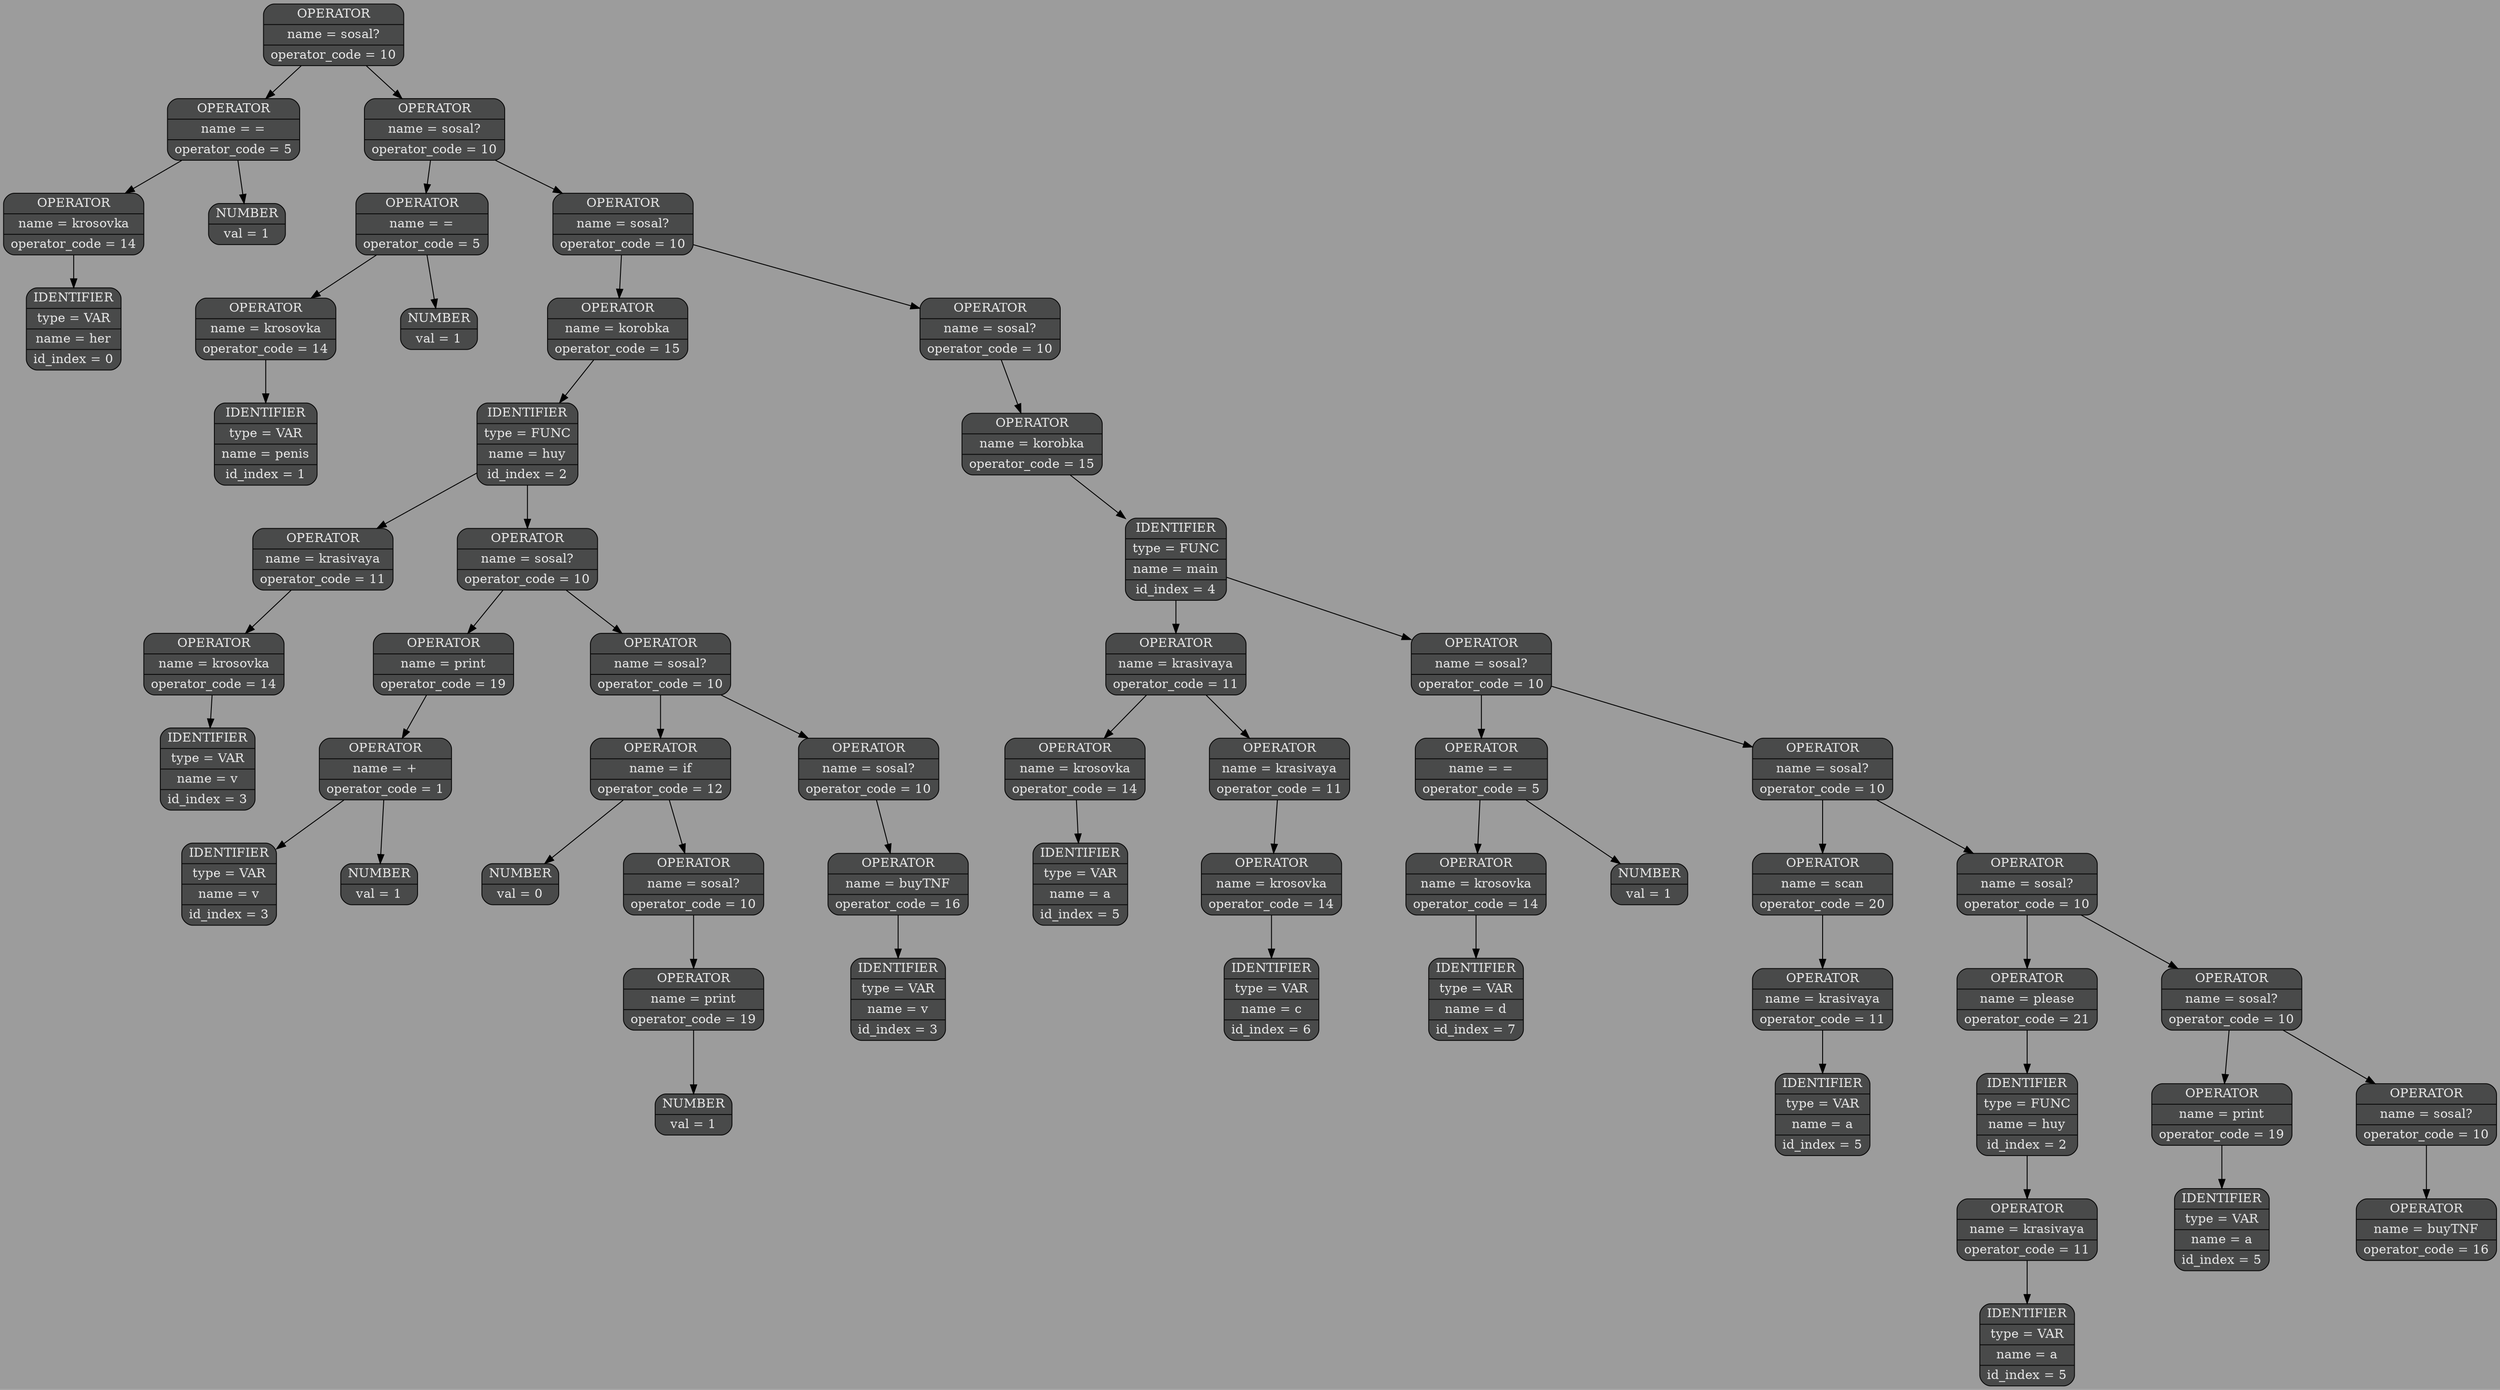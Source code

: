 digraph G{
nodesep=1;
ranksep=0.5;
rankdir=HR;
node[style=filled, color="#0a0a0a", fillcolor="#494a4a",fontcolor="#e6e6e6", fontsize=14];
edge[color="#000000", fontsize=12, penwidth=1, fontcolor = "#49006a"];
bgcolor="#9c9c9c";
elem0x7f8a49000010[shape="Mrecord", label= "{OPERATOR | name = sosal? | operator_code = 10}"];
elem0x7f8a49000010->elem0x7f8a49000088;elem0x7f8a49000088[shape="Mrecord", label= "{OPERATOR | name = = | operator_code = 5}"];
elem0x7f8a49000088->elem0x7f8a49000038;elem0x7f8a49000038[shape="Mrecord", label= "{OPERATOR | name = krosovka | operator_code = 14}"];
elem0x7f8a49000038->elem0x7f8a49000060;elem0x7f8a49000060[shape="Mrecord", label= "{IDENTIFIER | type = VAR | name = her | id_index = 0}"];
elem0x7f8a49000088->elem0x7f8a490000b0;elem0x7f8a490000b0[shape="Mrecord", label= "{NUMBER | val = 1}"];
elem0x7f8a49000010->elem0x7f8a490000d8;elem0x7f8a490000d8[shape="Mrecord", label= "{OPERATOR | name = sosal? | operator_code = 10}"];
elem0x7f8a490000d8->elem0x7f8a49000150;elem0x7f8a49000150[shape="Mrecord", label= "{OPERATOR | name = = | operator_code = 5}"];
elem0x7f8a49000150->elem0x7f8a49000100;elem0x7f8a49000100[shape="Mrecord", label= "{OPERATOR | name = krosovka | operator_code = 14}"];
elem0x7f8a49000100->elem0x7f8a49000128;elem0x7f8a49000128[shape="Mrecord", label= "{IDENTIFIER | type = VAR | name = penis | id_index = 1}"];
elem0x7f8a49000150->elem0x7f8a49000178;elem0x7f8a49000178[shape="Mrecord", label= "{NUMBER | val = 1}"];
elem0x7f8a490000d8->elem0x7f8a490001a0;elem0x7f8a490001a0[shape="Mrecord", label= "{OPERATOR | name = sosal? | operator_code = 10}"];
elem0x7f8a490001a0->elem0x7f8a490001c8;elem0x7f8a490001c8[shape="Mrecord", label= "{OPERATOR | name = korobka | operator_code = 15}"];
elem0x7f8a490001c8->elem0x7f8a490001f0;elem0x7f8a490001f0[shape="Mrecord", label= "{IDENTIFIER | type = FUNC | name = huy | id_index = 2}"];
elem0x7f8a490001f0->elem0x7f8a49000240;elem0x7f8a49000240[shape="Mrecord", label= "{OPERATOR | name = krasivaya | operator_code = 11}"];
elem0x7f8a49000240->elem0x7f8a49000268;elem0x7f8a49000268[shape="Mrecord", label= "{OPERATOR | name = krosovka | operator_code = 14}"];
elem0x7f8a49000268->elem0x7f8a49000290;elem0x7f8a49000290[shape="Mrecord", label= "{IDENTIFIER | type = VAR | name = v | id_index = 3}"];
elem0x7f8a490001f0->elem0x7f8a49000308;elem0x7f8a49000308[shape="Mrecord", label= "{OPERATOR | name = sosal? | operator_code = 10}"];
elem0x7f8a49000308->elem0x7f8a49000330;elem0x7f8a49000330[shape="Mrecord", label= "{OPERATOR | name = print | operator_code = 19}"];
elem0x7f8a49000330->elem0x7f8a490003d0;elem0x7f8a490003d0[shape="Mrecord", label= "{OPERATOR | name = + | operator_code = 1}"];
elem0x7f8a490003d0->elem0x7f8a490003a8;elem0x7f8a490003a8[shape="Mrecord", label= "{IDENTIFIER | type = VAR | name = v | id_index = 3}"];
elem0x7f8a490003d0->elem0x7f8a490003f8;elem0x7f8a490003f8[shape="Mrecord", label= "{NUMBER | val = 1}"];
elem0x7f8a49000308->elem0x7f8a49000448;elem0x7f8a49000448[shape="Mrecord", label= "{OPERATOR | name = sosal? | operator_code = 10}"];
elem0x7f8a49000448->elem0x7f8a49000470;elem0x7f8a49000470[shape="Mrecord", label= "{OPERATOR | name = if | operator_code = 12}"];
elem0x7f8a49000470->elem0x7f8a490004c0;elem0x7f8a490004c0[shape="Mrecord", label= "{NUMBER | val = 0}"];
elem0x7f8a49000470->elem0x7f8a49000538;elem0x7f8a49000538[shape="Mrecord", label= "{OPERATOR | name = sosal? | operator_code = 10}"];
elem0x7f8a49000538->elem0x7f8a49000560;elem0x7f8a49000560[shape="Mrecord", label= "{OPERATOR | name = print | operator_code = 19}"];
elem0x7f8a49000560->elem0x7f8a490005d8;elem0x7f8a490005d8[shape="Mrecord", label= "{NUMBER | val = 1}"];
elem0x7f8a49000448->elem0x7f8a49000650;elem0x7f8a49000650[shape="Mrecord", label= "{OPERATOR | name = sosal? | operator_code = 10}"];
elem0x7f8a49000650->elem0x7f8a49000678;elem0x7f8a49000678[shape="Mrecord", label= "{OPERATOR | name = buyTNF | operator_code = 16}"];
elem0x7f8a49000678->elem0x7f8a490006a0;elem0x7f8a490006a0[shape="Mrecord", label= "{IDENTIFIER | type = VAR | name = v | id_index = 3}"];
elem0x7f8a490001a0->elem0x7f8a490006f0;elem0x7f8a490006f0[shape="Mrecord", label= "{OPERATOR | name = sosal? | operator_code = 10}"];
elem0x7f8a490006f0->elem0x7f8a49000718;elem0x7f8a49000718[shape="Mrecord", label= "{OPERATOR | name = korobka | operator_code = 15}"];
elem0x7f8a49000718->elem0x7f8a49000740;elem0x7f8a49000740[shape="Mrecord", label= "{IDENTIFIER | type = FUNC | name = main | id_index = 4}"];
elem0x7f8a49000740->elem0x7f8a49000790;elem0x7f8a49000790[shape="Mrecord", label= "{OPERATOR | name = krasivaya | operator_code = 11}"];
elem0x7f8a49000790->elem0x7f8a490007b8;elem0x7f8a490007b8[shape="Mrecord", label= "{OPERATOR | name = krosovka | operator_code = 14}"];
elem0x7f8a490007b8->elem0x7f8a490007e0;elem0x7f8a490007e0[shape="Mrecord", label= "{IDENTIFIER | type = VAR | name = a | id_index = 5}"];
elem0x7f8a49000790->elem0x7f8a49000808;elem0x7f8a49000808[shape="Mrecord", label= "{OPERATOR | name = krasivaya | operator_code = 11}"];
elem0x7f8a49000808->elem0x7f8a49000830;elem0x7f8a49000830[shape="Mrecord", label= "{OPERATOR | name = krosovka | operator_code = 14}"];
elem0x7f8a49000830->elem0x7f8a49000858;elem0x7f8a49000858[shape="Mrecord", label= "{IDENTIFIER | type = VAR | name = c | id_index = 6}"];
elem0x7f8a49000740->elem0x7f8a490008d0;elem0x7f8a490008d0[shape="Mrecord", label= "{OPERATOR | name = sosal? | operator_code = 10}"];
elem0x7f8a490008d0->elem0x7f8a49000948;elem0x7f8a49000948[shape="Mrecord", label= "{OPERATOR | name = = | operator_code = 5}"];
elem0x7f8a49000948->elem0x7f8a490008f8;elem0x7f8a490008f8[shape="Mrecord", label= "{OPERATOR | name = krosovka | operator_code = 14}"];
elem0x7f8a490008f8->elem0x7f8a49000920;elem0x7f8a49000920[shape="Mrecord", label= "{IDENTIFIER | type = VAR | name = d | id_index = 7}"];
elem0x7f8a49000948->elem0x7f8a49000970;elem0x7f8a49000970[shape="Mrecord", label= "{NUMBER | val = 1}"];
elem0x7f8a490008d0->elem0x7f8a49000998;elem0x7f8a49000998[shape="Mrecord", label= "{OPERATOR | name = sosal? | operator_code = 10}"];
elem0x7f8a49000998->elem0x7f8a490009c0;elem0x7f8a490009c0[shape="Mrecord", label= "{OPERATOR | name = scan | operator_code = 20}"];
elem0x7f8a490009c0->elem0x7f8a49000a10;elem0x7f8a49000a10[shape="Mrecord", label= "{OPERATOR | name = krasivaya | operator_code = 11}"];
elem0x7f8a49000a10->elem0x7f8a49000a38;elem0x7f8a49000a38[shape="Mrecord", label= "{IDENTIFIER | type = VAR | name = a | id_index = 5}"];
elem0x7f8a49000998->elem0x7f8a49000a88;elem0x7f8a49000a88[shape="Mrecord", label= "{OPERATOR | name = sosal? | operator_code = 10}"];
elem0x7f8a49000a88->elem0x7f8a49000ab0;elem0x7f8a49000ab0[shape="Mrecord", label= "{OPERATOR | name = please | operator_code = 21}"];
elem0x7f8a49000ab0->elem0x7f8a49000ad8;elem0x7f8a49000ad8[shape="Mrecord", label= "{IDENTIFIER | type = FUNC | name = huy | id_index = 2}"];
elem0x7f8a49000ad8->elem0x7f8a49000b28;elem0x7f8a49000b28[shape="Mrecord", label= "{OPERATOR | name = krasivaya | operator_code = 11}"];
elem0x7f8a49000b28->elem0x7f8a49000b50;elem0x7f8a49000b50[shape="Mrecord", label= "{IDENTIFIER | type = VAR | name = a | id_index = 5}"];
elem0x7f8a49000a88->elem0x7f8a49000ba0;elem0x7f8a49000ba0[shape="Mrecord", label= "{OPERATOR | name = sosal? | operator_code = 10}"];
elem0x7f8a49000ba0->elem0x7f8a49000bc8;elem0x7f8a49000bc8[shape="Mrecord", label= "{OPERATOR | name = print | operator_code = 19}"];
elem0x7f8a49000bc8->elem0x7f8a49000c40;elem0x7f8a49000c40[shape="Mrecord", label= "{IDENTIFIER | type = VAR | name = a | id_index = 5}"];
elem0x7f8a49000ba0->elem0x7f8a49000c90;elem0x7f8a49000c90[shape="Mrecord", label= "{OPERATOR | name = sosal? | operator_code = 10}"];
elem0x7f8a49000c90->elem0x7f8a49000cb8;elem0x7f8a49000cb8[shape="Mrecord", label= "{OPERATOR | name = buyTNF | operator_code = 16}"];
}
